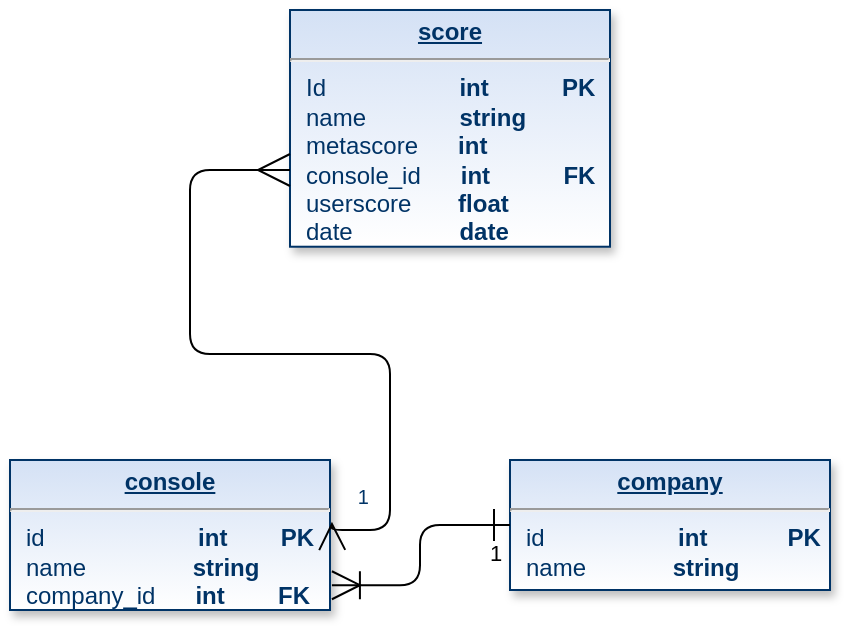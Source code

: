 <mxfile version="14.2.7" type="github">
  <diagram name="Page-1" id="efa7a0a1-bf9b-a30e-e6df-94a7791c09e9">
    <mxGraphModel dx="1422" dy="762" grid="1" gridSize="10" guides="1" tooltips="1" connect="1" arrows="1" fold="1" page="1" pageScale="1" pageWidth="826" pageHeight="1169" background="#ffffff" math="0" shadow="0">
      <root>
        <mxCell id="0" />
        <mxCell id="1" parent="0" />
        <mxCell id="20" value="&lt;p style=&quot;margin: 0px ; margin-top: 4px ; text-align: center ; text-decoration: underline&quot;&gt;&lt;strong&gt;company&lt;/strong&gt;&lt;/p&gt;&lt;hr&gt;&lt;p style=&quot;margin: 0px ; margin-left: 8px&quot;&gt;id&amp;nbsp; &amp;nbsp; &amp;nbsp; &amp;nbsp; &amp;nbsp; &amp;nbsp; &amp;nbsp; &amp;nbsp; &amp;nbsp; &amp;nbsp;&amp;nbsp;&lt;b&gt;int&amp;nbsp; &amp;nbsp; &amp;nbsp; &amp;nbsp; &amp;nbsp; &amp;nbsp; PK&lt;/b&gt;&lt;/p&gt;&lt;p style=&quot;margin: 0px ; margin-left: 8px&quot;&gt;name&amp;nbsp; &amp;nbsp; &amp;nbsp; &amp;nbsp; &amp;nbsp; &amp;nbsp; &amp;nbsp;&lt;b&gt;string&lt;/b&gt;&lt;/p&gt;" style="verticalAlign=top;align=left;overflow=fill;fontSize=12;fontFamily=Helvetica;html=1;strokeColor=#003366;shadow=1;fillColor=#D4E1F5;fontColor=#003366;gradientColor=#ffffff;" parent="1" vertex="1">
          <mxGeometry x="430" y="295" width="160" height="65" as="geometry" />
        </mxCell>
        <mxCell id="21" value="&lt;p style=&quot;margin: 0px ; margin-top: 4px ; text-align: center ; text-decoration: underline&quot;&gt;&lt;strong&gt;console&lt;/strong&gt;&lt;/p&gt;&lt;hr&gt;&lt;p style=&quot;margin: 0px ; margin-left: 8px&quot;&gt;id&amp;nbsp; &amp;nbsp; &amp;nbsp; &amp;nbsp; &amp;nbsp; &amp;nbsp; &amp;nbsp; &amp;nbsp; &amp;nbsp; &amp;nbsp; &amp;nbsp; &amp;nbsp;&lt;b&gt;int&amp;nbsp; &amp;nbsp; &amp;nbsp; &amp;nbsp; PK&lt;/b&gt;&amp;nbsp; &amp;nbsp; &amp;nbsp; &amp;nbsp; &amp;nbsp; &amp;nbsp; &amp;nbsp; &amp;nbsp; &amp;nbsp; &amp;nbsp; &amp;nbsp; &amp;nbsp; &amp;nbsp; &amp;nbsp;&amp;nbsp;&lt;/p&gt;&lt;p style=&quot;margin: 0px ; margin-left: 8px&quot;&gt;name&amp;nbsp; &amp;nbsp; &amp;nbsp; &amp;nbsp; &amp;nbsp; &amp;nbsp; &amp;nbsp; &amp;nbsp; &lt;b&gt;string&lt;/b&gt;&lt;/p&gt;&lt;p style=&quot;margin: 0px ; margin-left: 8px&quot;&gt;company_id&amp;nbsp; &amp;nbsp; &amp;nbsp; &lt;b&gt;int&amp;nbsp; &amp;nbsp; &amp;nbsp; &amp;nbsp; FK&lt;/b&gt;&lt;/p&gt;&lt;p style=&quot;margin: 0px ; margin-left: 8px&quot;&gt;&lt;br&gt;&lt;/p&gt;" style="verticalAlign=top;align=left;overflow=fill;fontSize=12;fontFamily=Helvetica;html=1;strokeColor=#003366;shadow=1;fillColor=#D4E1F5;fontColor=#003366;gradientColor=#ffffff;" parent="1" vertex="1">
          <mxGeometry x="180" y="295" width="160" height="75" as="geometry" />
        </mxCell>
        <mxCell id="25" value="&lt;p style=&quot;margin: 0px ; margin-top: 4px ; text-align: center ; text-decoration: underline&quot;&gt;&lt;strong&gt;score&lt;/strong&gt;&lt;/p&gt;&lt;hr&gt;&lt;p style=&quot;margin: 0px ; margin-left: 8px&quot;&gt;Id&amp;nbsp; &amp;nbsp; &amp;nbsp; &amp;nbsp; &amp;nbsp; &amp;nbsp; &amp;nbsp; &amp;nbsp; &amp;nbsp; &amp;nbsp;&amp;nbsp;&lt;b&gt;int&amp;nbsp; &amp;nbsp; &amp;nbsp; &amp;nbsp; &amp;nbsp; &amp;nbsp;PK&lt;/b&gt;&lt;/p&gt;&lt;p style=&quot;margin: 0px ; margin-left: 8px&quot;&gt;&lt;span&gt;name&amp;nbsp; &amp;nbsp; &amp;nbsp; &amp;nbsp; &amp;nbsp; &amp;nbsp; &amp;nbsp;&amp;nbsp;&lt;b&gt;s&lt;/b&gt;&lt;/span&gt;&lt;b&gt;tring&lt;/b&gt;&lt;/p&gt;&lt;p style=&quot;margin: 0px ; margin-left: 8px&quot;&gt;metascore&amp;nbsp; &amp;nbsp; &amp;nbsp;&amp;nbsp;&lt;b&gt;int&lt;/b&gt;&lt;/p&gt;&lt;p style=&quot;margin: 0px ; margin-left: 8px&quot;&gt;console_id&amp;nbsp; &amp;nbsp; &amp;nbsp;&amp;nbsp;&lt;b&gt;int&amp;nbsp; &amp;nbsp; &amp;nbsp; &amp;nbsp; &amp;nbsp; &amp;nbsp;FK&lt;/b&gt;&lt;/p&gt;&lt;p style=&quot;margin: 0px ; margin-left: 8px&quot;&gt;userscore&amp;nbsp; &amp;nbsp; &amp;nbsp; &amp;nbsp;&lt;b&gt;float&lt;/b&gt;&lt;/p&gt;&lt;p style=&quot;margin: 0px ; margin-left: 8px&quot;&gt;date&amp;nbsp; &amp;nbsp; &amp;nbsp; &amp;nbsp; &amp;nbsp; &amp;nbsp; &amp;nbsp; &amp;nbsp;&amp;nbsp;&lt;b&gt;date&lt;/b&gt;&lt;/p&gt;" style="verticalAlign=top;align=left;overflow=fill;fontSize=12;fontFamily=Helvetica;html=1;strokeColor=#003366;shadow=1;fillColor=#D4E1F5;fontColor=#003366;gradientColor=#ffffff;" parent="1" vertex="1">
          <mxGeometry x="320" y="70" width="160" height="118.36" as="geometry" />
        </mxCell>
        <mxCell id="90" value="" style="endArrow=open;endSize=12;startArrow=ERmany;startSize=14;startFill=0;edgeStyle=orthogonalEdgeStyle;entryX=1.006;entryY=0.412;entryDx=0;entryDy=0;entryPerimeter=0;" parent="1" target="21" edge="1">
          <mxGeometry x="760" y="350" as="geometry">
            <mxPoint x="320" y="150" as="sourcePoint" />
            <mxPoint x="920" y="350" as="targetPoint" />
            <Array as="points">
              <mxPoint x="320" y="150" />
              <mxPoint x="270" y="150" />
              <mxPoint x="270" y="242" />
              <mxPoint x="370" y="242" />
              <mxPoint x="370" y="330" />
            </Array>
          </mxGeometry>
        </mxCell>
        <mxCell id="92" value="1" style="resizable=0;align=right;verticalAlign=top;labelBackgroundColor=#ffffff;fontSize=10;strokeColor=#003366;shadow=1;fillColor=#D4E1F5;fontColor=#003366" parent="90" connectable="0" vertex="1">
          <mxGeometry x="1" relative="1" as="geometry">
            <mxPoint x="20" y="-25.0" as="offset" />
          </mxGeometry>
        </mxCell>
        <mxCell id="103" value="1" style="endArrow=ERoneToMany;endSize=12;startArrow=ERone;startSize=14;startFill=0;edgeStyle=orthogonalEdgeStyle;align=left;verticalAlign=bottom;endFill=0;exitX=0;exitY=0.5;exitDx=0;exitDy=0;entryX=1.006;entryY=0.835;entryDx=0;entryDy=0;entryPerimeter=0;" parent="1" source="20" target="21" edge="1">
          <mxGeometry x="-0.8" y="23" relative="1" as="geometry">
            <mxPoint x="220" y="520" as="sourcePoint" />
            <mxPoint x="385" y="450" as="targetPoint" />
            <mxPoint as="offset" />
          </mxGeometry>
        </mxCell>
      </root>
    </mxGraphModel>
  </diagram>
</mxfile>
